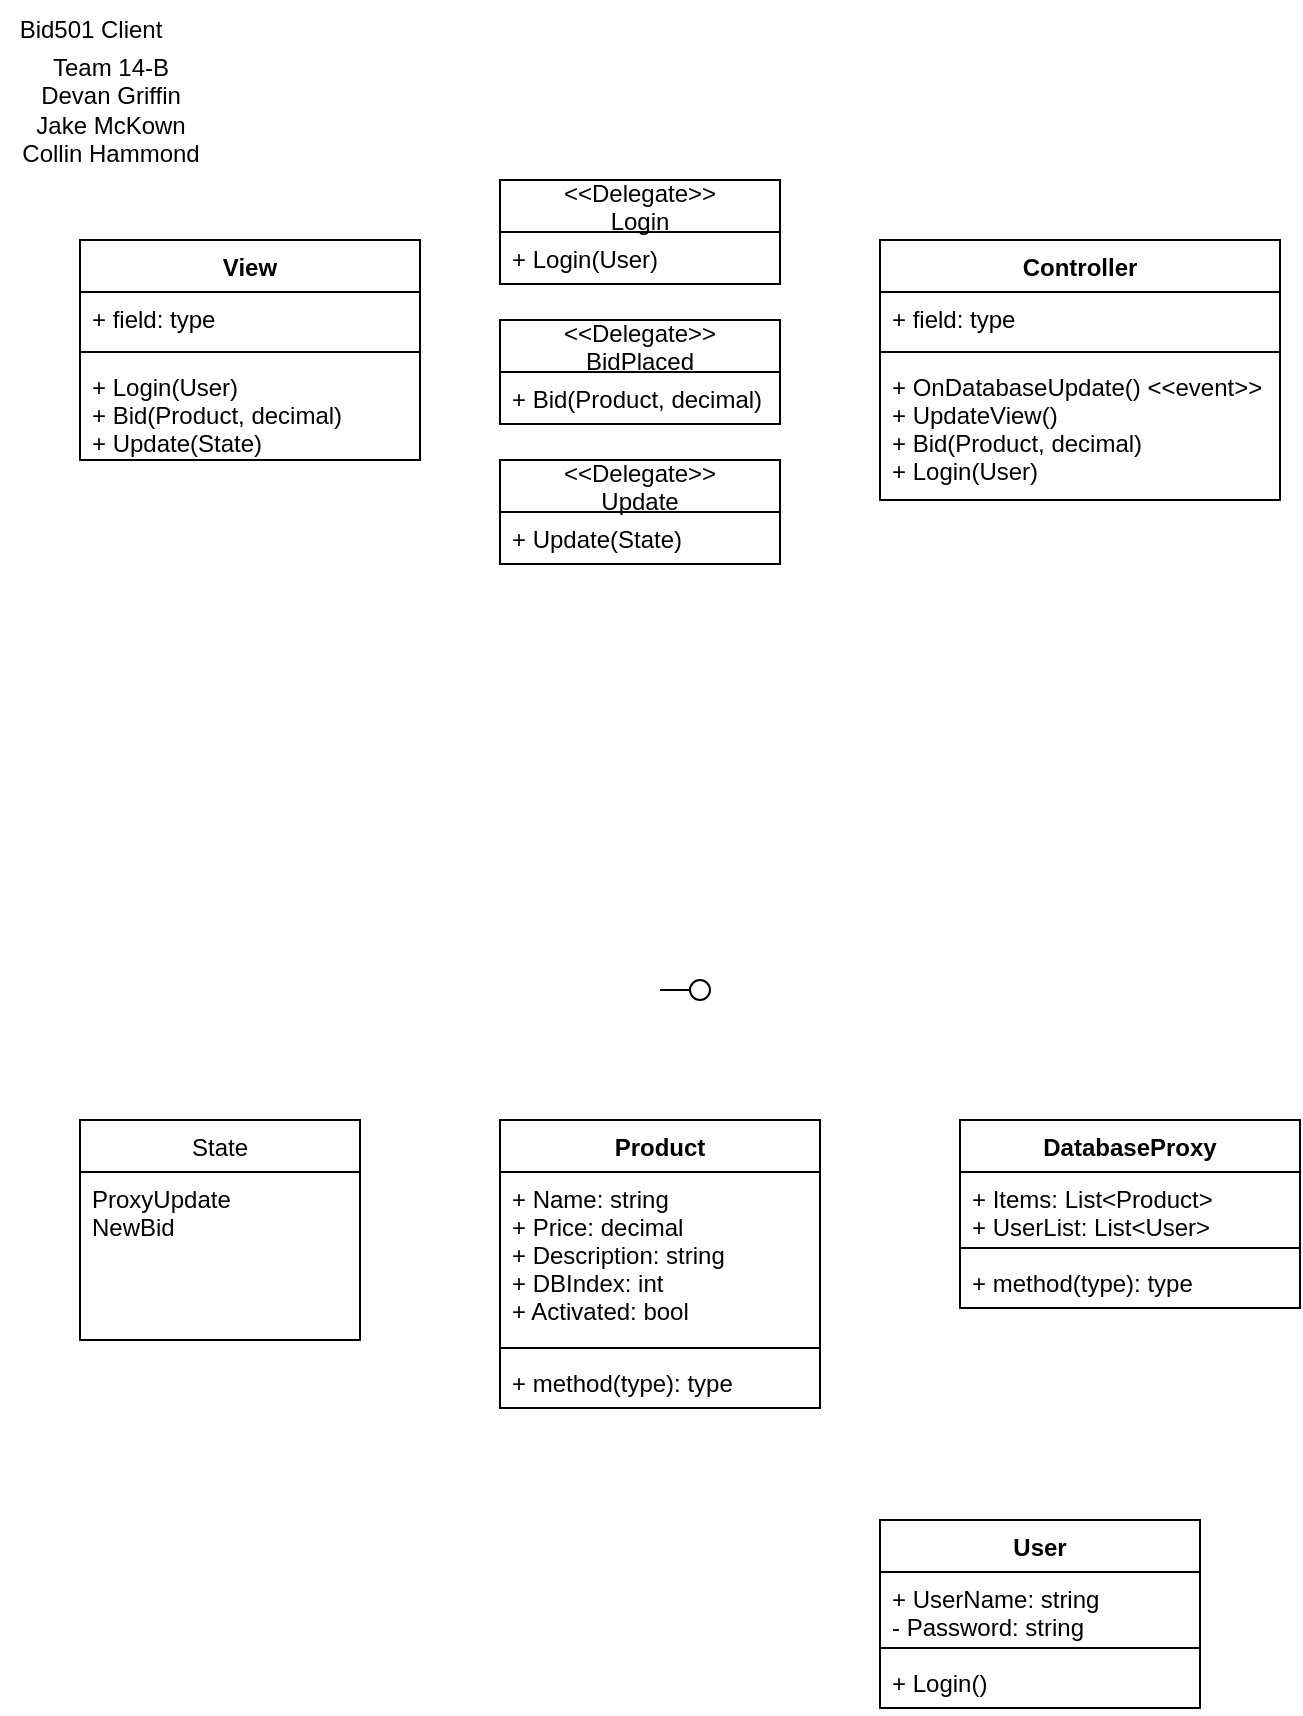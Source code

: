 <mxfile version="20.5.3" type="github" pages="4">
  <diagram id="_ybg5xmUOyzJaFLOutYX" name="Client UML Start">
    <mxGraphModel dx="780" dy="1108" grid="1" gridSize="10" guides="1" tooltips="1" connect="1" arrows="1" fold="1" page="1" pageScale="1" pageWidth="850" pageHeight="1100" math="0" shadow="0">
      <root>
        <mxCell id="0" />
        <mxCell id="1" parent="0" />
        <mxCell id="W6bEYYLRIcHPP9rFKCRN-2" value="Bid501 Client" style="text;html=1;align=center;verticalAlign=middle;resizable=0;points=[];autosize=1;strokeColor=none;fillColor=none;" parent="1" vertex="1">
          <mxGeometry width="90" height="30" as="geometry" />
        </mxCell>
        <mxCell id="W6bEYYLRIcHPP9rFKCRN-5" value="Team 14-B&lt;br&gt;Devan Griffin&lt;br&gt;Jake McKown&lt;br&gt;Collin Hammond" style="text;html=1;align=center;verticalAlign=middle;resizable=0;points=[];autosize=1;strokeColor=none;fillColor=none;" parent="1" vertex="1">
          <mxGeometry y="20" width="110" height="70" as="geometry" />
        </mxCell>
        <mxCell id="W6bEYYLRIcHPP9rFKCRN-6" value="User" style="swimlane;fontStyle=1;align=center;verticalAlign=top;childLayout=stackLayout;horizontal=1;startSize=26;horizontalStack=0;resizeParent=1;resizeParentMax=0;resizeLast=0;collapsible=1;marginBottom=0;" parent="1" vertex="1">
          <mxGeometry x="440" y="760" width="160" height="94" as="geometry" />
        </mxCell>
        <mxCell id="W6bEYYLRIcHPP9rFKCRN-7" value="+ UserName: string&#xa;- Password: string" style="text;strokeColor=none;fillColor=none;align=left;verticalAlign=top;spacingLeft=4;spacingRight=4;overflow=hidden;rotatable=0;points=[[0,0.5],[1,0.5]];portConstraint=eastwest;" parent="W6bEYYLRIcHPP9rFKCRN-6" vertex="1">
          <mxGeometry y="26" width="160" height="34" as="geometry" />
        </mxCell>
        <mxCell id="W6bEYYLRIcHPP9rFKCRN-8" value="" style="line;strokeWidth=1;fillColor=none;align=left;verticalAlign=middle;spacingTop=-1;spacingLeft=3;spacingRight=3;rotatable=0;labelPosition=right;points=[];portConstraint=eastwest;strokeColor=inherit;" parent="W6bEYYLRIcHPP9rFKCRN-6" vertex="1">
          <mxGeometry y="60" width="160" height="8" as="geometry" />
        </mxCell>
        <mxCell id="W6bEYYLRIcHPP9rFKCRN-9" value="+ Login()" style="text;strokeColor=none;fillColor=none;align=left;verticalAlign=top;spacingLeft=4;spacingRight=4;overflow=hidden;rotatable=0;points=[[0,0.5],[1,0.5]];portConstraint=eastwest;" parent="W6bEYYLRIcHPP9rFKCRN-6" vertex="1">
          <mxGeometry y="68" width="160" height="26" as="geometry" />
        </mxCell>
        <mxCell id="W6bEYYLRIcHPP9rFKCRN-11" value="Controller" style="swimlane;fontStyle=1;align=center;verticalAlign=top;childLayout=stackLayout;horizontal=1;startSize=26;horizontalStack=0;resizeParent=1;resizeParentMax=0;resizeLast=0;collapsible=1;marginBottom=0;" parent="1" vertex="1">
          <mxGeometry x="440" y="120" width="200" height="130" as="geometry" />
        </mxCell>
        <mxCell id="W6bEYYLRIcHPP9rFKCRN-12" value="+ field: type" style="text;strokeColor=none;fillColor=none;align=left;verticalAlign=top;spacingLeft=4;spacingRight=4;overflow=hidden;rotatable=0;points=[[0,0.5],[1,0.5]];portConstraint=eastwest;" parent="W6bEYYLRIcHPP9rFKCRN-11" vertex="1">
          <mxGeometry y="26" width="200" height="26" as="geometry" />
        </mxCell>
        <mxCell id="W6bEYYLRIcHPP9rFKCRN-13" value="" style="line;strokeWidth=1;fillColor=none;align=left;verticalAlign=middle;spacingTop=-1;spacingLeft=3;spacingRight=3;rotatable=0;labelPosition=right;points=[];portConstraint=eastwest;strokeColor=inherit;" parent="W6bEYYLRIcHPP9rFKCRN-11" vertex="1">
          <mxGeometry y="52" width="200" height="8" as="geometry" />
        </mxCell>
        <mxCell id="W6bEYYLRIcHPP9rFKCRN-14" value="+ OnDatabaseUpdate() &lt;&lt;event&gt;&gt;&#xa;+ UpdateView()&#xa;+ Bid(Product, decimal)&#xa;+ Login(User)" style="text;strokeColor=none;fillColor=none;align=left;verticalAlign=top;spacingLeft=4;spacingRight=4;overflow=hidden;rotatable=0;points=[[0,0.5],[1,0.5]];portConstraint=eastwest;" parent="W6bEYYLRIcHPP9rFKCRN-11" vertex="1">
          <mxGeometry y="60" width="200" height="70" as="geometry" />
        </mxCell>
        <mxCell id="W6bEYYLRIcHPP9rFKCRN-16" value="View" style="swimlane;fontStyle=1;align=center;verticalAlign=top;childLayout=stackLayout;horizontal=1;startSize=26;horizontalStack=0;resizeParent=1;resizeParentMax=0;resizeLast=0;collapsible=1;marginBottom=0;" parent="1" vertex="1">
          <mxGeometry x="40" y="120" width="170" height="110" as="geometry" />
        </mxCell>
        <mxCell id="W6bEYYLRIcHPP9rFKCRN-17" value="+ field: type" style="text;strokeColor=none;fillColor=none;align=left;verticalAlign=top;spacingLeft=4;spacingRight=4;overflow=hidden;rotatable=0;points=[[0,0.5],[1,0.5]];portConstraint=eastwest;" parent="W6bEYYLRIcHPP9rFKCRN-16" vertex="1">
          <mxGeometry y="26" width="170" height="26" as="geometry" />
        </mxCell>
        <mxCell id="W6bEYYLRIcHPP9rFKCRN-18" value="" style="line;strokeWidth=1;fillColor=none;align=left;verticalAlign=middle;spacingTop=-1;spacingLeft=3;spacingRight=3;rotatable=0;labelPosition=right;points=[];portConstraint=eastwest;strokeColor=inherit;" parent="W6bEYYLRIcHPP9rFKCRN-16" vertex="1">
          <mxGeometry y="52" width="170" height="8" as="geometry" />
        </mxCell>
        <mxCell id="W6bEYYLRIcHPP9rFKCRN-19" value="+ Login(User)&#xa;+ Bid(Product, decimal)&#xa;+ Update(State)" style="text;strokeColor=none;fillColor=none;align=left;verticalAlign=top;spacingLeft=4;spacingRight=4;overflow=hidden;rotatable=0;points=[[0,0.5],[1,0.5]];portConstraint=eastwest;" parent="W6bEYYLRIcHPP9rFKCRN-16" vertex="1">
          <mxGeometry y="60" width="170" height="50" as="geometry" />
        </mxCell>
        <mxCell id="W6bEYYLRIcHPP9rFKCRN-22" value="&lt;&lt;Delegate&gt;&gt;&#xa;Login" style="swimlane;fontStyle=0;childLayout=stackLayout;horizontal=1;startSize=26;fillColor=none;horizontalStack=0;resizeParent=1;resizeParentMax=0;resizeLast=0;collapsible=1;marginBottom=0;" parent="1" vertex="1">
          <mxGeometry x="250" y="90" width="140" height="52" as="geometry" />
        </mxCell>
        <mxCell id="W6bEYYLRIcHPP9rFKCRN-23" value="+ Login(User)" style="text;strokeColor=none;fillColor=none;align=left;verticalAlign=top;spacingLeft=4;spacingRight=4;overflow=hidden;rotatable=0;points=[[0,0.5],[1,0.5]];portConstraint=eastwest;" parent="W6bEYYLRIcHPP9rFKCRN-22" vertex="1">
          <mxGeometry y="26" width="140" height="26" as="geometry" />
        </mxCell>
        <mxCell id="W6bEYYLRIcHPP9rFKCRN-28" value="&lt;&lt;Delegate&gt;&gt;&#xa;BidPlaced" style="swimlane;fontStyle=0;childLayout=stackLayout;horizontal=1;startSize=26;fillColor=none;horizontalStack=0;resizeParent=1;resizeParentMax=0;resizeLast=0;collapsible=1;marginBottom=0;" parent="1" vertex="1">
          <mxGeometry x="250" y="160" width="140" height="52" as="geometry" />
        </mxCell>
        <mxCell id="W6bEYYLRIcHPP9rFKCRN-29" value="+ Bid(Product, decimal)" style="text;strokeColor=none;fillColor=none;align=left;verticalAlign=top;spacingLeft=4;spacingRight=4;overflow=hidden;rotatable=0;points=[[0,0.5],[1,0.5]];portConstraint=eastwest;" parent="W6bEYYLRIcHPP9rFKCRN-28" vertex="1">
          <mxGeometry y="26" width="140" height="26" as="geometry" />
        </mxCell>
        <mxCell id="W6bEYYLRIcHPP9rFKCRN-30" value="DatabaseProxy" style="swimlane;fontStyle=1;align=center;verticalAlign=top;childLayout=stackLayout;horizontal=1;startSize=26;horizontalStack=0;resizeParent=1;resizeParentMax=0;resizeLast=0;collapsible=1;marginBottom=0;" parent="1" vertex="1">
          <mxGeometry x="480" y="560" width="170" height="94" as="geometry" />
        </mxCell>
        <mxCell id="W6bEYYLRIcHPP9rFKCRN-31" value="+ Items: List&lt;Product&gt;&#xa;+ UserList: List&lt;User&gt;" style="text;strokeColor=none;fillColor=none;align=left;verticalAlign=top;spacingLeft=4;spacingRight=4;overflow=hidden;rotatable=0;points=[[0,0.5],[1,0.5]];portConstraint=eastwest;" parent="W6bEYYLRIcHPP9rFKCRN-30" vertex="1">
          <mxGeometry y="26" width="170" height="34" as="geometry" />
        </mxCell>
        <mxCell id="W6bEYYLRIcHPP9rFKCRN-32" value="" style="line;strokeWidth=1;fillColor=none;align=left;verticalAlign=middle;spacingTop=-1;spacingLeft=3;spacingRight=3;rotatable=0;labelPosition=right;points=[];portConstraint=eastwest;strokeColor=inherit;" parent="W6bEYYLRIcHPP9rFKCRN-30" vertex="1">
          <mxGeometry y="60" width="170" height="8" as="geometry" />
        </mxCell>
        <mxCell id="W6bEYYLRIcHPP9rFKCRN-33" value="+ method(type): type" style="text;strokeColor=none;fillColor=none;align=left;verticalAlign=top;spacingLeft=4;spacingRight=4;overflow=hidden;rotatable=0;points=[[0,0.5],[1,0.5]];portConstraint=eastwest;" parent="W6bEYYLRIcHPP9rFKCRN-30" vertex="1">
          <mxGeometry y="68" width="170" height="26" as="geometry" />
        </mxCell>
        <mxCell id="W6bEYYLRIcHPP9rFKCRN-34" value="Product" style="swimlane;fontStyle=1;align=center;verticalAlign=top;childLayout=stackLayout;horizontal=1;startSize=26;horizontalStack=0;resizeParent=1;resizeParentMax=0;resizeLast=0;collapsible=1;marginBottom=0;" parent="1" vertex="1">
          <mxGeometry x="250" y="560" width="160" height="144" as="geometry" />
        </mxCell>
        <mxCell id="W6bEYYLRIcHPP9rFKCRN-35" value="+ Name: string&#xa;+ Price: decimal&#xa;+ Description: string&#xa;+ DBIndex: int&#xa;+ Activated: bool" style="text;strokeColor=none;fillColor=none;align=left;verticalAlign=top;spacingLeft=4;spacingRight=4;overflow=hidden;rotatable=0;points=[[0,0.5],[1,0.5]];portConstraint=eastwest;" parent="W6bEYYLRIcHPP9rFKCRN-34" vertex="1">
          <mxGeometry y="26" width="160" height="84" as="geometry" />
        </mxCell>
        <mxCell id="W6bEYYLRIcHPP9rFKCRN-36" value="" style="line;strokeWidth=1;fillColor=none;align=left;verticalAlign=middle;spacingTop=-1;spacingLeft=3;spacingRight=3;rotatable=0;labelPosition=right;points=[];portConstraint=eastwest;strokeColor=inherit;" parent="W6bEYYLRIcHPP9rFKCRN-34" vertex="1">
          <mxGeometry y="110" width="160" height="8" as="geometry" />
        </mxCell>
        <mxCell id="W6bEYYLRIcHPP9rFKCRN-37" value="+ method(type): type" style="text;strokeColor=none;fillColor=none;align=left;verticalAlign=top;spacingLeft=4;spacingRight=4;overflow=hidden;rotatable=0;points=[[0,0.5],[1,0.5]];portConstraint=eastwest;" parent="W6bEYYLRIcHPP9rFKCRN-34" vertex="1">
          <mxGeometry y="118" width="160" height="26" as="geometry" />
        </mxCell>
        <mxCell id="W6bEYYLRIcHPP9rFKCRN-38" value="&lt;&lt;Delegate&gt;&gt;&#xa;Update" style="swimlane;fontStyle=0;childLayout=stackLayout;horizontal=1;startSize=26;fillColor=none;horizontalStack=0;resizeParent=1;resizeParentMax=0;resizeLast=0;collapsible=1;marginBottom=0;" parent="1" vertex="1">
          <mxGeometry x="250" y="230" width="140" height="52" as="geometry" />
        </mxCell>
        <mxCell id="W6bEYYLRIcHPP9rFKCRN-39" value="+ Update(State)" style="text;strokeColor=none;fillColor=none;align=left;verticalAlign=top;spacingLeft=4;spacingRight=4;overflow=hidden;rotatable=0;points=[[0,0.5],[1,0.5]];portConstraint=eastwest;" parent="W6bEYYLRIcHPP9rFKCRN-38" vertex="1">
          <mxGeometry y="26" width="140" height="26" as="geometry" />
        </mxCell>
        <mxCell id="W6bEYYLRIcHPP9rFKCRN-41" value="State" style="swimlane;fontStyle=0;childLayout=stackLayout;horizontal=1;startSize=26;fillColor=none;horizontalStack=0;resizeParent=1;resizeParentMax=0;resizeLast=0;collapsible=1;marginBottom=0;" parent="1" vertex="1">
          <mxGeometry x="40" y="560" width="140" height="110" as="geometry" />
        </mxCell>
        <mxCell id="W6bEYYLRIcHPP9rFKCRN-42" value="ProxyUpdate&#xa;NewBid" style="text;strokeColor=none;fillColor=none;align=left;verticalAlign=top;spacingLeft=4;spacingRight=4;overflow=hidden;rotatable=0;points=[[0,0.5],[1,0.5]];portConstraint=eastwest;" parent="W6bEYYLRIcHPP9rFKCRN-41" vertex="1">
          <mxGeometry y="26" width="140" height="84" as="geometry" />
        </mxCell>
        <mxCell id="X0JvkQXIpBTxSCtP4nNd-2" value="" style="rounded=0;orthogonalLoop=1;jettySize=auto;html=1;endArrow=none;endFill=0;sketch=0;sourcePerimeterSpacing=0;targetPerimeterSpacing=0;" parent="1" target="X0JvkQXIpBTxSCtP4nNd-4" edge="1">
          <mxGeometry relative="1" as="geometry">
            <mxPoint x="330" y="495" as="sourcePoint" />
          </mxGeometry>
        </mxCell>
        <mxCell id="X0JvkQXIpBTxSCtP4nNd-4" value="" style="ellipse;whiteSpace=wrap;html=1;align=center;aspect=fixed;resizable=0;points=[];outlineConnect=0;sketch=0;" parent="1" vertex="1">
          <mxGeometry x="345" y="490" width="10" height="10" as="geometry" />
        </mxCell>
      </root>
    </mxGraphModel>
  </diagram>
  <diagram id="RXmLAJ9UlksHB3l0QW5r" name="UC-Login">
    <mxGraphModel dx="918" dy="1304" grid="1" gridSize="10" guides="1" tooltips="1" connect="1" arrows="1" fold="1" page="1" pageScale="1" pageWidth="850" pageHeight="1100" math="0" shadow="0">
      <root>
        <mxCell id="0" />
        <mxCell id="1" parent="0" />
        <mxCell id="jV7yQq2DlgFegFm_5ig5-1" value="Jorge" style="shape=umlActor;verticalLabelPosition=bottom;verticalAlign=top;html=1;" parent="1" vertex="1">
          <mxGeometry x="20" y="210" width="30" height="60" as="geometry" />
        </mxCell>
        <mxCell id="jV7yQq2DlgFegFm_5ig5-3" value="Log in Successful" style="text;html=1;align=center;verticalAlign=middle;resizable=0;points=[];autosize=1;strokeColor=none;fillColor=none;" parent="1" vertex="1">
          <mxGeometry x="10" y="160" width="120" height="30" as="geometry" />
        </mxCell>
        <mxCell id="jV7yQq2DlgFegFm_5ig5-4" value="View (Ca)" style="shape=umlLifeline;perimeter=lifelinePerimeter;whiteSpace=wrap;html=1;container=1;collapsible=0;recursiveResize=0;outlineConnect=0;" parent="1" vertex="1">
          <mxGeometry x="180" y="160" width="100" height="860" as="geometry" />
        </mxCell>
        <mxCell id="vJYkQId969BMlfrtteRX-1" value="Database (S)" style="shape=umlLifeline;perimeter=lifelinePerimeter;whiteSpace=wrap;html=1;container=1;collapsible=0;recursiveResize=0;outlineConnect=0;" parent="1" vertex="1">
          <mxGeometry x="700" y="150" width="100" height="870" as="geometry" />
        </mxCell>
        <mxCell id="vJYkQId969BMlfrtteRX-2" value="Controller (Ca)" style="shape=umlLifeline;perimeter=lifelinePerimeter;whiteSpace=wrap;html=1;container=1;collapsible=0;recursiveResize=0;outlineConnect=0;" parent="1" vertex="1">
          <mxGeometry x="455" y="160" width="100" height="860" as="geometry" />
        </mxCell>
        <mxCell id="vJYkQId969BMlfrtteRX-3" value="" style="endArrow=open;endFill=1;endSize=12;html=1;rounded=0;" parent="1" source="jV7yQq2DlgFegFm_5ig5-4" target="vJYkQId969BMlfrtteRX-2" edge="1">
          <mxGeometry width="160" relative="1" as="geometry">
            <mxPoint x="300" y="310" as="sourcePoint" />
            <mxPoint x="460" y="310" as="targetPoint" />
            <Array as="points">
              <mxPoint x="340" y="290" />
            </Array>
          </mxGeometry>
        </mxCell>
        <mxCell id="vJYkQId969BMlfrtteRX-4" value="2. Login(Na, Pa)" style="text;html=1;align=center;verticalAlign=middle;resizable=0;points=[];autosize=1;strokeColor=none;fillColor=none;" parent="1" vertex="1">
          <mxGeometry x="300" y="260" width="110" height="30" as="geometry" />
        </mxCell>
        <mxCell id="vJYkQId969BMlfrtteRX-5" value="" style="endArrow=open;endFill=1;endSize=12;html=1;rounded=0;" parent="1" source="vJYkQId969BMlfrtteRX-2" target="vJYkQId969BMlfrtteRX-1" edge="1">
          <mxGeometry width="160" relative="1" as="geometry">
            <mxPoint x="630" y="370" as="sourcePoint" />
            <mxPoint x="790" y="370" as="targetPoint" />
            <Array as="points">
              <mxPoint x="700" y="350" />
            </Array>
          </mxGeometry>
        </mxCell>
        <mxCell id="vJYkQId969BMlfrtteRX-6" value="3. CheckUser(Na, Pa): bool" style="text;html=1;align=center;verticalAlign=middle;resizable=0;points=[];autosize=1;strokeColor=none;fillColor=none;" parent="1" vertex="1">
          <mxGeometry x="540" y="320" width="170" height="30" as="geometry" />
        </mxCell>
        <mxCell id="vJYkQId969BMlfrtteRX-9" value="" style="endArrow=open;endFill=1;endSize=12;html=1;rounded=0;" parent="1" target="jV7yQq2DlgFegFm_5ig5-4" edge="1">
          <mxGeometry width="160" relative="1" as="geometry">
            <mxPoint x="504.5" y="430" as="sourcePoint" />
            <mxPoint x="169.5" y="430" as="targetPoint" />
            <Array as="points">
              <mxPoint x="340" y="430" />
            </Array>
          </mxGeometry>
        </mxCell>
        <mxCell id="vJYkQId969BMlfrtteRX-10" value="4. Update(State)" style="text;html=1;align=center;verticalAlign=middle;resizable=0;points=[];autosize=1;strokeColor=none;fillColor=none;" parent="1" vertex="1">
          <mxGeometry x="310" y="400" width="110" height="30" as="geometry" />
        </mxCell>
        <mxCell id="6ibmre3dA0QIfZBMY-K--2" value="" style="endArrow=open;endFill=1;endSize=12;html=1;rounded=0;" parent="1" source="jV7yQq2DlgFegFm_5ig5-1" target="jV7yQq2DlgFegFm_5ig5-4" edge="1">
          <mxGeometry width="160" relative="1" as="geometry">
            <mxPoint x="80" y="190" as="sourcePoint" />
            <mxPoint x="170" y="190" as="targetPoint" />
          </mxGeometry>
        </mxCell>
        <mxCell id="6ibmre3dA0QIfZBMY-K--3" value="1. LoginButtonPress()" style="text;html=1;align=center;verticalAlign=middle;resizable=0;points=[];autosize=1;strokeColor=none;fillColor=none;" parent="1" vertex="1">
          <mxGeometry x="70" y="210" width="140" height="30" as="geometry" />
        </mxCell>
        <mxCell id="6ibmre3dA0QIfZBMY-K--5" value="true" style="html=1;verticalAlign=bottom;endArrow=open;dashed=1;endSize=8;rounded=0;" parent="1" source="vJYkQId969BMlfrtteRX-1" target="vJYkQId969BMlfrtteRX-2" edge="1">
          <mxGeometry relative="1" as="geometry">
            <mxPoint x="770" y="400" as="sourcePoint" />
            <mxPoint x="690" y="400" as="targetPoint" />
            <Array as="points">
              <mxPoint x="620" y="380" />
            </Array>
          </mxGeometry>
        </mxCell>
        <mxCell id="K5-E-gM7HrFV73MpqkA_-1" value="Log in Failed" style="text;html=1;align=center;verticalAlign=middle;resizable=0;points=[];autosize=1;strokeColor=none;fillColor=none;" parent="1" vertex="1">
          <mxGeometry x="25" y="535" width="90" height="30" as="geometry" />
        </mxCell>
        <mxCell id="K5-E-gM7HrFV73MpqkA_-2" value="Jorge" style="shape=umlActor;verticalLabelPosition=bottom;verticalAlign=top;html=1;" parent="1" vertex="1">
          <mxGeometry x="20" y="580" width="30" height="60" as="geometry" />
        </mxCell>
        <mxCell id="K5-E-gM7HrFV73MpqkA_-4" value="" style="endArrow=open;endFill=1;endSize=12;html=1;rounded=0;" parent="1" target="jV7yQq2DlgFegFm_5ig5-4" edge="1">
          <mxGeometry width="160" relative="1" as="geometry">
            <mxPoint x="60" y="610" as="sourcePoint" />
            <mxPoint x="500" y="540" as="targetPoint" />
          </mxGeometry>
        </mxCell>
        <mxCell id="K5-E-gM7HrFV73MpqkA_-5" value="1. LoginButtonPress()" style="text;html=1;align=center;verticalAlign=middle;resizable=0;points=[];autosize=1;strokeColor=none;fillColor=none;" parent="1" vertex="1">
          <mxGeometry x="70" y="580" width="140" height="30" as="geometry" />
        </mxCell>
        <mxCell id="K5-E-gM7HrFV73MpqkA_-6" value="" style="endArrow=open;endFill=1;endSize=12;html=1;rounded=0;" parent="1" edge="1">
          <mxGeometry width="160" relative="1" as="geometry">
            <mxPoint x="229.324" y="660" as="sourcePoint" />
            <mxPoint x="504.5" y="660" as="targetPoint" />
            <Array as="points">
              <mxPoint x="370" y="660" />
            </Array>
          </mxGeometry>
        </mxCell>
        <mxCell id="K5-E-gM7HrFV73MpqkA_-7" value="2. Login(Na, Pa)" style="text;html=1;align=center;verticalAlign=middle;resizable=0;points=[];autosize=1;strokeColor=none;fillColor=none;" parent="1" vertex="1">
          <mxGeometry x="310" y="630" width="110" height="30" as="geometry" />
        </mxCell>
        <mxCell id="K5-E-gM7HrFV73MpqkA_-9" value="3. CheckUser(Na, Pa): bool" style="text;html=1;align=center;verticalAlign=middle;resizable=0;points=[];autosize=1;strokeColor=none;fillColor=none;" parent="1" vertex="1">
          <mxGeometry x="540" y="690" width="170" height="30" as="geometry" />
        </mxCell>
        <mxCell id="K5-E-gM7HrFV73MpqkA_-11" value="" style="endArrow=open;endFill=1;endSize=12;html=1;rounded=0;" parent="1" source="vJYkQId969BMlfrtteRX-2" target="vJYkQId969BMlfrtteRX-1" edge="1">
          <mxGeometry width="160" relative="1" as="geometry">
            <mxPoint x="390" y="530" as="sourcePoint" />
            <mxPoint x="550" y="530" as="targetPoint" />
            <Array as="points">
              <mxPoint x="690" y="720" />
            </Array>
          </mxGeometry>
        </mxCell>
        <mxCell id="K5-E-gM7HrFV73MpqkA_-12" value="false" style="html=1;verticalAlign=bottom;endArrow=open;dashed=1;endSize=8;rounded=0;" parent="1" source="vJYkQId969BMlfrtteRX-1" target="vJYkQId969BMlfrtteRX-2" edge="1">
          <mxGeometry relative="1" as="geometry">
            <mxPoint x="640" y="840" as="sourcePoint" />
            <mxPoint x="560" y="840" as="targetPoint" />
            <Array as="points">
              <mxPoint x="670" y="750" />
            </Array>
          </mxGeometry>
        </mxCell>
        <mxCell id="K5-E-gM7HrFV73MpqkA_-13" value="4. Update(State)" style="text;html=1;align=center;verticalAlign=middle;resizable=0;points=[];autosize=1;strokeColor=none;fillColor=none;" parent="1" vertex="1">
          <mxGeometry x="315" y="760" width="110" height="30" as="geometry" />
        </mxCell>
        <mxCell id="K5-E-gM7HrFV73MpqkA_-14" value="" style="endArrow=open;endFill=1;endSize=12;html=1;rounded=0;" parent="1" source="vJYkQId969BMlfrtteRX-2" target="jV7yQq2DlgFegFm_5ig5-4" edge="1">
          <mxGeometry width="160" relative="1" as="geometry">
            <mxPoint x="390" y="530" as="sourcePoint" />
            <mxPoint x="550" y="530" as="targetPoint" />
            <Array as="points">
              <mxPoint x="440" y="790" />
            </Array>
          </mxGeometry>
        </mxCell>
        <mxCell id="_kMQwJZLWJgYM0HSVsJV-1" value="Team 14-B&lt;br&gt;Devan Griffin&lt;br&gt;Jake McKown&lt;br&gt;Collin Hammond" style="text;html=1;align=center;verticalAlign=middle;resizable=0;points=[];autosize=1;strokeColor=none;fillColor=none;" vertex="1" parent="1">
          <mxGeometry x="25" y="20" width="110" height="70" as="geometry" />
        </mxCell>
      </root>
    </mxGraphModel>
  </diagram>
  <diagram id="OOxupZx-gIm8FoVK0iIb" name="UC-UserBid">
    <mxGraphModel dx="975" dy="1385" grid="1" gridSize="10" guides="1" tooltips="1" connect="1" arrows="1" fold="1" page="1" pageScale="1" pageWidth="850" pageHeight="1100" math="0" shadow="0">
      <root>
        <mxCell id="0" />
        <mxCell id="1" parent="0" />
        <mxCell id="0SRsNQ9XurhlpaYvBeJF-1" value="Jorge" style="shape=umlActor;verticalLabelPosition=bottom;verticalAlign=top;html=1;" parent="1" vertex="1">
          <mxGeometry x="30" y="190" width="30" height="60" as="geometry" />
        </mxCell>
        <mxCell id="0SRsNQ9XurhlpaYvBeJF-2" value="Place Bid Use Case" style="text;html=1;align=center;verticalAlign=middle;resizable=0;points=[];autosize=1;strokeColor=none;fillColor=none;" parent="1" vertex="1">
          <mxGeometry x="40" y="130" width="130" height="30" as="geometry" />
        </mxCell>
        <mxCell id="0SRsNQ9XurhlpaYvBeJF-3" value="View (Ca)" style="shape=umlLifeline;perimeter=lifelinePerimeter;whiteSpace=wrap;html=1;container=1;collapsible=0;recursiveResize=0;outlineConnect=0;" parent="1" vertex="1">
          <mxGeometry x="220" y="140" width="100" height="890" as="geometry" />
        </mxCell>
        <mxCell id="nwCGRmZ-TuJk-0qH3bFf-1" value="Controller (Ca)" style="shape=umlLifeline;perimeter=lifelinePerimeter;whiteSpace=wrap;html=1;container=1;collapsible=0;recursiveResize=0;outlineConnect=0;" parent="1" vertex="1">
          <mxGeometry x="450" y="140" width="100" height="880" as="geometry" />
        </mxCell>
        <mxCell id="nwCGRmZ-TuJk-0qH3bFf-2" value="Database (S)" style="shape=umlLifeline;perimeter=lifelinePerimeter;whiteSpace=wrap;html=1;container=1;collapsible=0;recursiveResize=0;outlineConnect=0;" parent="1" vertex="1">
          <mxGeometry x="720" y="145" width="100" height="880" as="geometry" />
        </mxCell>
        <mxCell id="nwCGRmZ-TuJk-0qH3bFf-3" value="" style="endArrow=open;endFill=1;endSize=12;html=1;rounded=0;" parent="1" source="0SRsNQ9XurhlpaYvBeJF-3" target="nwCGRmZ-TuJk-0qH3bFf-1" edge="1">
          <mxGeometry width="160" relative="1" as="geometry">
            <mxPoint x="280" y="230" as="sourcePoint" />
            <mxPoint x="440" y="230" as="targetPoint" />
            <Array as="points">
              <mxPoint x="380" y="250" />
            </Array>
          </mxGeometry>
        </mxCell>
        <mxCell id="UY-19vFeTz1Kv91C-lV5-1" value="2. BidPlaced(Product, Price)" style="text;html=1;align=center;verticalAlign=middle;resizable=0;points=[];autosize=1;strokeColor=none;fillColor=none;" parent="1" vertex="1">
          <mxGeometry x="300" y="220" width="170" height="30" as="geometry" />
        </mxCell>
        <mxCell id="M4wfnvcFeWdtWblIAqMW-2" value="" style="endArrow=open;endFill=1;endSize=12;html=1;rounded=0;" parent="1" source="nwCGRmZ-TuJk-0qH3bFf-1" target="nwCGRmZ-TuJk-0qH3bFf-2" edge="1">
          <mxGeometry width="160" relative="1" as="geometry">
            <mxPoint x="670" y="310" as="sourcePoint" />
            <mxPoint x="830" y="310" as="targetPoint" />
            <Array as="points">
              <mxPoint x="710" y="320" />
            </Array>
          </mxGeometry>
        </mxCell>
        <mxCell id="M4wfnvcFeWdtWblIAqMW-3" value="3. ValidateBid(Product, Price): bool" style="text;html=1;align=center;verticalAlign=middle;resizable=0;points=[];autosize=1;strokeColor=none;fillColor=none;" parent="1" vertex="1">
          <mxGeometry x="525" y="290" width="210" height="30" as="geometry" />
        </mxCell>
        <mxCell id="M4wfnvcFeWdtWblIAqMW-7" value="" style="endArrow=open;endFill=1;endSize=12;html=1;rounded=0;" parent="1" source="nwCGRmZ-TuJk-0qH3bFf-1" target="0SRsNQ9XurhlpaYvBeJF-3" edge="1">
          <mxGeometry width="160" relative="1" as="geometry">
            <mxPoint x="310" y="500" as="sourcePoint" />
            <mxPoint x="470" y="500" as="targetPoint" />
            <Array as="points">
              <mxPoint x="400" y="510" />
            </Array>
          </mxGeometry>
        </mxCell>
        <mxCell id="M4wfnvcFeWdtWblIAqMW-8" value="4. Update(State)" style="text;html=1;align=center;verticalAlign=middle;resizable=0;points=[];autosize=1;strokeColor=none;fillColor=none;" parent="1" vertex="1">
          <mxGeometry x="330" y="485" width="110" height="30" as="geometry" />
        </mxCell>
        <mxCell id="8om2C7SEc4NmMzJsYgYf-1" value="" style="endArrow=open;endFill=1;endSize=12;html=1;rounded=0;" edge="1" parent="1" target="0SRsNQ9XurhlpaYvBeJF-3">
          <mxGeometry width="160" relative="1" as="geometry">
            <mxPoint x="70" y="210" as="sourcePoint" />
            <mxPoint x="230" y="350" as="targetPoint" />
          </mxGeometry>
        </mxCell>
        <mxCell id="8om2C7SEc4NmMzJsYgYf-3" value="1. BidButtonPressed()" style="text;html=1;align=center;verticalAlign=middle;resizable=0;points=[];autosize=1;strokeColor=none;fillColor=none;" vertex="1" parent="1">
          <mxGeometry x="75" y="180" width="140" height="30" as="geometry" />
        </mxCell>
        <mxCell id="8om2C7SEc4NmMzJsYgYf-4" value="true" style="html=1;verticalAlign=bottom;endArrow=open;dashed=1;endSize=8;rounded=0;" edge="1" parent="1" source="nwCGRmZ-TuJk-0qH3bFf-2" target="nwCGRmZ-TuJk-0qH3bFf-1">
          <mxGeometry relative="1" as="geometry">
            <mxPoint x="650" y="450" as="sourcePoint" />
            <mxPoint x="570" y="450" as="targetPoint" />
            <Array as="points">
              <mxPoint x="710" y="340" />
            </Array>
          </mxGeometry>
        </mxCell>
        <mxCell id="UvqPPsuqbCDxmCJBSnqH-1" value="Team 14-B&lt;br&gt;Devan Griffin&lt;br&gt;Jake McKown&lt;br&gt;Collin Hammond" style="text;html=1;align=center;verticalAlign=middle;resizable=0;points=[];autosize=1;strokeColor=none;fillColor=none;" vertex="1" parent="1">
          <mxGeometry x="10" y="10" width="110" height="70" as="geometry" />
        </mxCell>
      </root>
    </mxGraphModel>
  </diagram>
  <diagram id="kkq5urgKrf83Cs2FT5i9" name="UC-AddProduct">
    <mxGraphModel dx="918" dy="1304" grid="1" gridSize="10" guides="1" tooltips="1" connect="1" arrows="1" fold="1" page="1" pageScale="1" pageWidth="850" pageHeight="1100" math="0" shadow="0">
      <root>
        <mxCell id="0" />
        <mxCell id="1" parent="0" />
        <mxCell id="d5FgM2UOrxNh3VXA6V6U-1" value="View (Ca)" style="shape=umlLifeline;perimeter=lifelinePerimeter;whiteSpace=wrap;html=1;container=1;collapsible=0;recursiveResize=0;outlineConnect=0;" parent="1" vertex="1">
          <mxGeometry x="180" y="160" width="100" height="720" as="geometry" />
        </mxCell>
        <mxCell id="d5FgM2UOrxNh3VXA6V6U-2" value="Jake" style="shape=umlActor;verticalLabelPosition=bottom;verticalAlign=top;html=1;" parent="1" vertex="1">
          <mxGeometry x="20" y="220" width="30" height="60" as="geometry" />
        </mxCell>
        <mxCell id="d5FgM2UOrxNh3VXA6V6U-3" value="Add Product" style="text;html=1;align=center;verticalAlign=middle;resizable=0;points=[];autosize=1;strokeColor=none;fillColor=none;" parent="1" vertex="1">
          <mxGeometry x="20" y="140" width="90" height="30" as="geometry" />
        </mxCell>
        <mxCell id="d5FgM2UOrxNh3VXA6V6U-4" value="Controller (Ca)" style="shape=umlLifeline;perimeter=lifelinePerimeter;whiteSpace=wrap;html=1;container=1;collapsible=0;recursiveResize=0;outlineConnect=0;" parent="1" vertex="1">
          <mxGeometry x="450" y="160" width="100" height="720" as="geometry" />
        </mxCell>
        <mxCell id="d5FgM2UOrxNh3VXA6V6U-5" value="Model (S)" style="shape=umlLifeline;perimeter=lifelinePerimeter;whiteSpace=wrap;html=1;container=1;collapsible=0;recursiveResize=0;outlineConnect=0;" parent="1" vertex="1">
          <mxGeometry x="710" y="160" width="100" height="720" as="geometry" />
        </mxCell>
        <mxCell id="d5FgM2UOrxNh3VXA6V6U-6" value="" style="endArrow=open;endFill=1;endSize=12;html=1;rounded=0;" parent="1" source="d5FgM2UOrxNh3VXA6V6U-1" target="d5FgM2UOrxNh3VXA6V6U-4" edge="1">
          <mxGeometry width="160" relative="1" as="geometry">
            <mxPoint x="200" y="290" as="sourcePoint" />
            <mxPoint x="360" y="290" as="targetPoint" />
            <Array as="points">
              <mxPoint x="290" y="280" />
            </Array>
          </mxGeometry>
        </mxCell>
        <mxCell id="I36dgaKfUv0saNnBZxwo-1" value="2. AddProduct(Product)" style="text;html=1;align=center;verticalAlign=middle;resizable=0;points=[];autosize=1;strokeColor=none;fillColor=none;" parent="1" vertex="1">
          <mxGeometry x="285" y="250" width="150" height="30" as="geometry" />
        </mxCell>
        <mxCell id="I36dgaKfUv0saNnBZxwo-2" value="" style="endArrow=open;endFill=1;endSize=12;html=1;rounded=0;" parent="1" source="d5FgM2UOrxNh3VXA6V6U-4" target="d5FgM2UOrxNh3VXA6V6U-5" edge="1">
          <mxGeometry width="160" relative="1" as="geometry">
            <mxPoint x="530" y="300" as="sourcePoint" />
            <mxPoint x="690" y="300" as="targetPoint" />
            <Array as="points">
              <mxPoint x="610" y="350" />
            </Array>
          </mxGeometry>
        </mxCell>
        <mxCell id="1i3xrcXp4OOZuNynsoNJ-1" value="3. ActivateProduct(Product)" style="text;html=1;align=center;verticalAlign=middle;resizable=0;points=[];autosize=1;strokeColor=none;fillColor=none;" parent="1" vertex="1">
          <mxGeometry x="555" y="320" width="170" height="30" as="geometry" />
        </mxCell>
        <mxCell id="1i3xrcXp4OOZuNynsoNJ-5" value="4. Update(State)" style="text;html=1;align=center;verticalAlign=middle;resizable=0;points=[];autosize=1;strokeColor=none;fillColor=none;" parent="1" vertex="1">
          <mxGeometry x="300" y="420" width="110" height="30" as="geometry" />
        </mxCell>
        <mxCell id="ICZRGugQSVN7NdvKewcm-1" value="" style="endArrow=open;endFill=1;endSize=12;html=1;rounded=0;" edge="1" parent="1" target="d5FgM2UOrxNh3VXA6V6U-1">
          <mxGeometry width="160" relative="1" as="geometry">
            <mxPoint x="60" y="250" as="sourcePoint" />
            <mxPoint x="360" y="300" as="targetPoint" />
          </mxGeometry>
        </mxCell>
        <mxCell id="ICZRGugQSVN7NdvKewcm-2" value="1. AddProductButtonPressed()" style="text;html=1;align=center;verticalAlign=middle;resizable=0;points=[];autosize=1;strokeColor=none;fillColor=none;" vertex="1" parent="1">
          <mxGeometry x="40" y="210" width="190" height="30" as="geometry" />
        </mxCell>
        <mxCell id="ICZRGugQSVN7NdvKewcm-3" value="" style="endArrow=open;endFill=1;endSize=12;html=1;rounded=0;" edge="1" parent="1" source="d5FgM2UOrxNh3VXA6V6U-4" target="d5FgM2UOrxNh3VXA6V6U-1">
          <mxGeometry width="160" relative="1" as="geometry">
            <mxPoint x="390" y="300" as="sourcePoint" />
            <mxPoint x="550" y="300" as="targetPoint" />
            <Array as="points">
              <mxPoint x="410" y="450" />
            </Array>
          </mxGeometry>
        </mxCell>
      </root>
    </mxGraphModel>
  </diagram>
</mxfile>
